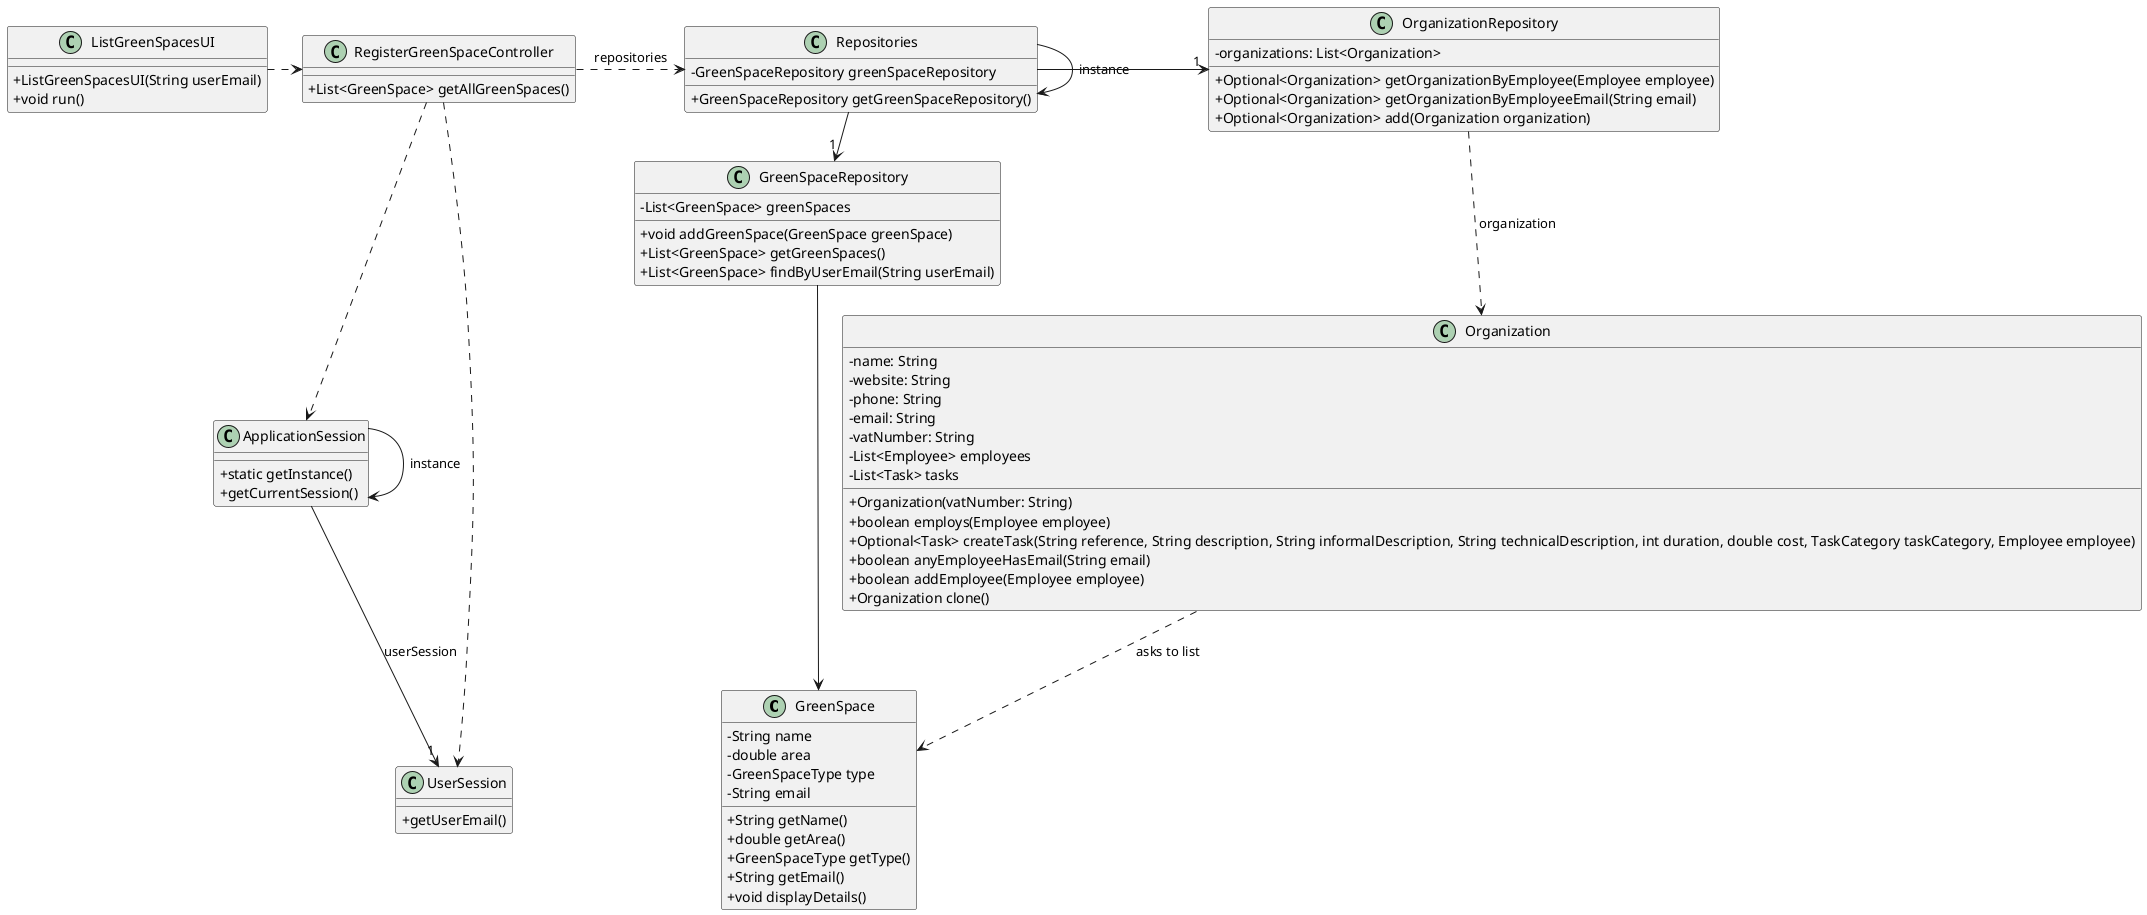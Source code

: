 @startuml

'skinparam monochrome true
skinparam packageStyle rectangle
skinparam shadowing false
skinparam linetype polyline
skinparam linetype orto

skinparam classAttributeIconSize 0


class GreenSpace {
    - String name
    - double area
    - GreenSpaceType type
    - String email

    + String getName()
    + double getArea()
    + GreenSpaceType getType()
    + String getEmail()
    + void displayDetails()
}
class Organization {
    - name: String
    - website: String
    - phone: String
    - email: String
    - vatNumber: String
    - List<Employee> employees
    - List<Task> tasks

    + Organization(vatNumber: String)
    + boolean employs(Employee employee)
    + Optional<Task> createTask(String reference, String description, String informalDescription, String technicalDescription, int duration, double cost, TaskCategory taskCategory, Employee employee)
    + boolean anyEmployeeHasEmail(String email)
    + boolean addEmployee(Employee employee)
    + Organization clone()
}
class GreenSpaceRepository {
    - List<GreenSpace> greenSpaces

    + void addGreenSpace(GreenSpace greenSpace)
    + List<GreenSpace> getGreenSpaces()
    + List<GreenSpace> findByUserEmail(String userEmail)
}
class OrganizationRepository {
    - organizations: List<Organization>

    + Optional<Organization> getOrganizationByEmployee(Employee employee)
    + Optional<Organization> getOrganizationByEmployeeEmail(String email)
    + Optional<Organization> add(Organization organization)
}

class RegisterGreenSpaceController {
    + List<GreenSpace> getAllGreenSpaces()
}

class ListGreenSpacesUI {
    + ListGreenSpacesUI(String userEmail)
    + void run()
}


class Repositories {
    - GreenSpaceRepository greenSpaceRepository

    + GreenSpaceRepository getGreenSpaceRepository()
}
class ApplicationSession {
    + static getInstance()
    + getCurrentSession()
}

class UserSession {
    + getUserEmail()
}
Repositories -> Repositories : instance

ListGreenSpacesUI .> RegisterGreenSpaceController
ApplicationSession -> ApplicationSession : instance
ApplicationSession --> "1" UserSession : userSession
RegisterGreenSpaceController ..> ApplicationSession
RegisterGreenSpaceController ..> UserSession
RegisterGreenSpaceController .> Repositories : repositories

Repositories -> "1" GreenSpaceRepository
Repositories -> "1" OrganizationRepository

OrganizationRepository ..> Organization : organization
Organization ..> GreenSpace : asks to list

GreenSpaceRepository --> GreenSpace


@enduml
